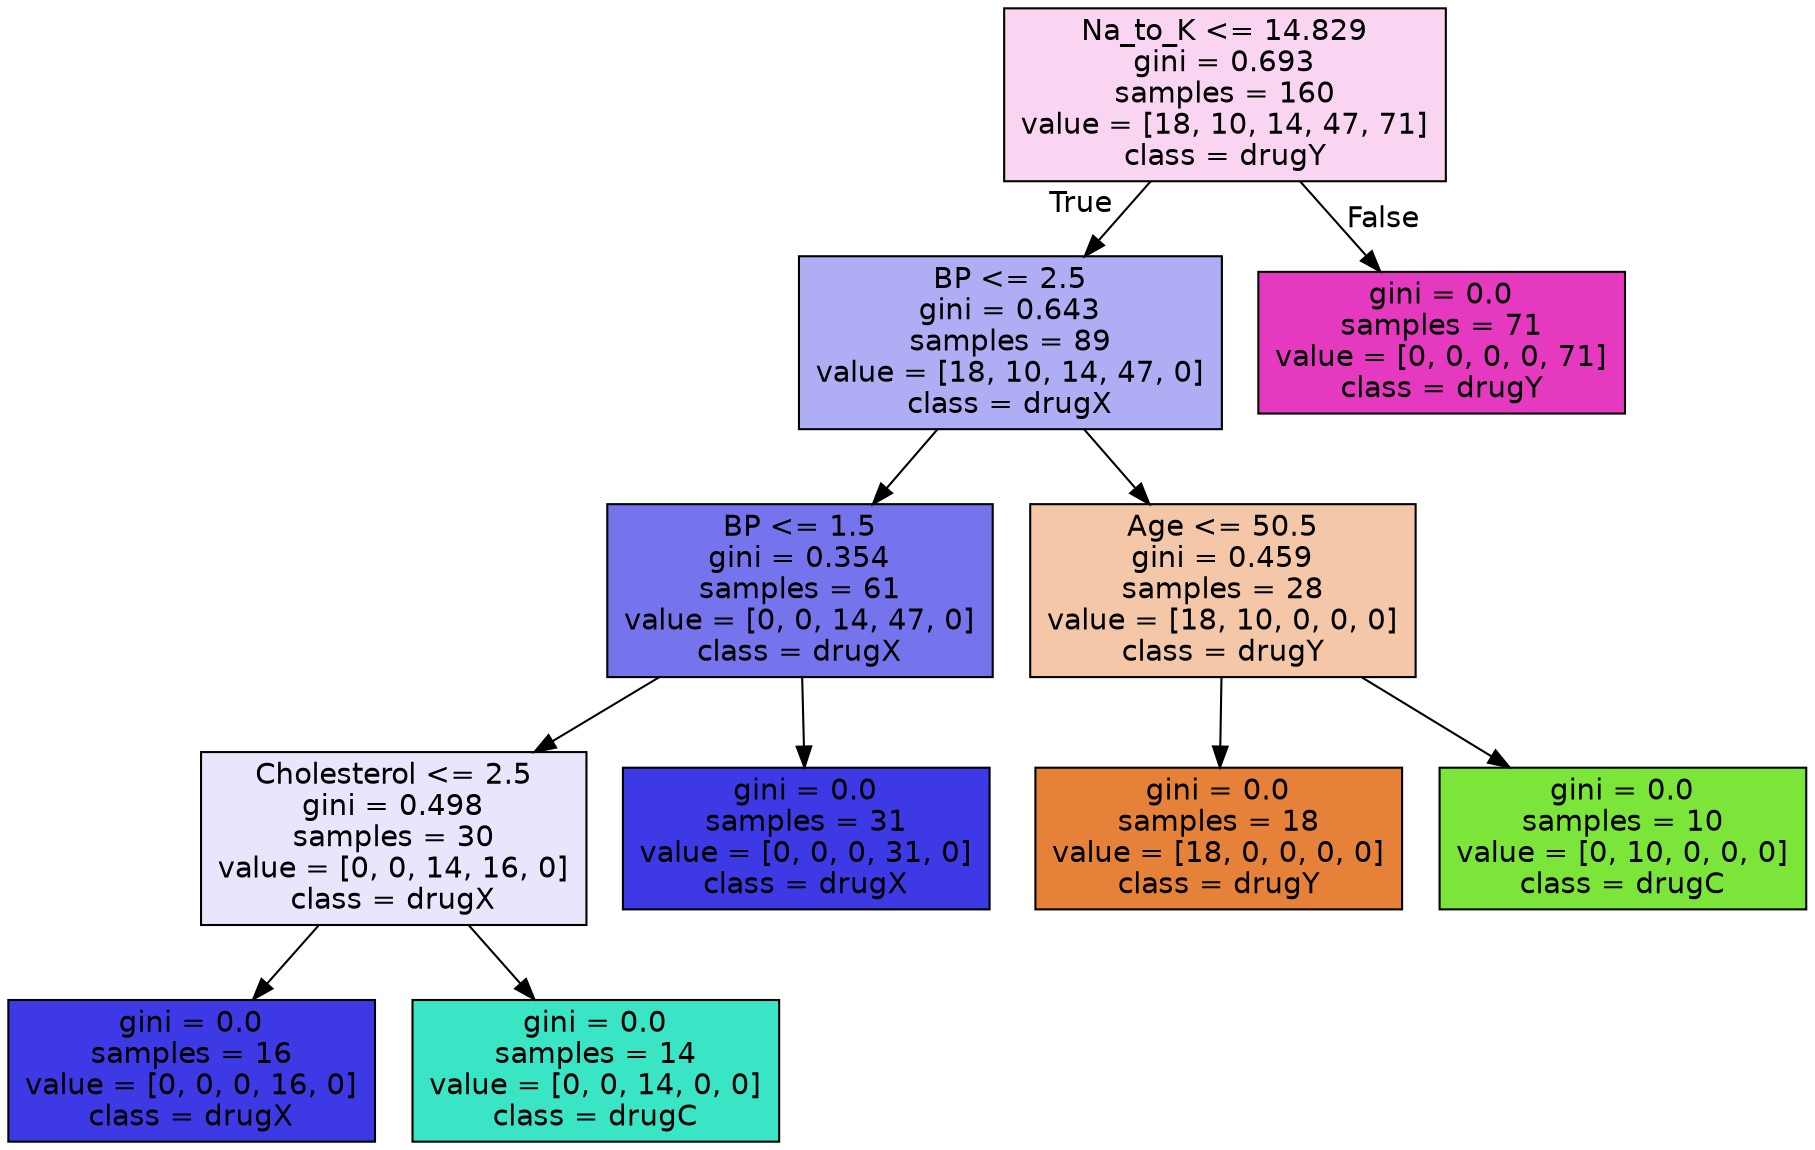 digraph Tree {
node [shape=box, style="filled", color="black", fontname="helvetica"] ;
edge [fontname="helvetica"] ;
0 [label="Na_to_K <= 14.829\ngini = 0.693\nsamples = 160\nvalue = [18, 10, 14, 47, 71]\nclass = drugY", fillcolor="#f9d5f2"] ;
1 [label="BP <= 2.5\ngini = 0.643\nsamples = 89\nvalue = [18, 10, 14, 47, 0]\nclass = drugX", fillcolor="#afaef4"] ;
0 -> 1 [labeldistance=2.5, labelangle=45, headlabel="True"] ;
2 [label="BP <= 1.5\ngini = 0.354\nsamples = 61\nvalue = [0, 0, 14, 47, 0]\nclass = drugX", fillcolor="#7674ed"] ;
1 -> 2 ;
3 [label="Cholesterol <= 2.5\ngini = 0.498\nsamples = 30\nvalue = [0, 0, 14, 16, 0]\nclass = drugX", fillcolor="#e7e6fc"] ;
2 -> 3 ;
4 [label="gini = 0.0\nsamples = 16\nvalue = [0, 0, 0, 16, 0]\nclass = drugX", fillcolor="#3c39e5"] ;
3 -> 4 ;
5 [label="gini = 0.0\nsamples = 14\nvalue = [0, 0, 14, 0, 0]\nclass = drugC", fillcolor="#39e5c5"] ;
3 -> 5 ;
6 [label="gini = 0.0\nsamples = 31\nvalue = [0, 0, 0, 31, 0]\nclass = drugX", fillcolor="#3c39e5"] ;
2 -> 6 ;
7 [label="Age <= 50.5\ngini = 0.459\nsamples = 28\nvalue = [18, 10, 0, 0, 0]\nclass = drugY", fillcolor="#f3c7a7"] ;
1 -> 7 ;
8 [label="gini = 0.0\nsamples = 18\nvalue = [18, 0, 0, 0, 0]\nclass = drugY", fillcolor="#e58139"] ;
7 -> 8 ;
9 [label="gini = 0.0\nsamples = 10\nvalue = [0, 10, 0, 0, 0]\nclass = drugC", fillcolor="#7be539"] ;
7 -> 9 ;
10 [label="gini = 0.0\nsamples = 71\nvalue = [0, 0, 0, 0, 71]\nclass = drugY", fillcolor="#e539c0"] ;
0 -> 10 [labeldistance=2.5, labelangle=-45, headlabel="False"] ;
}